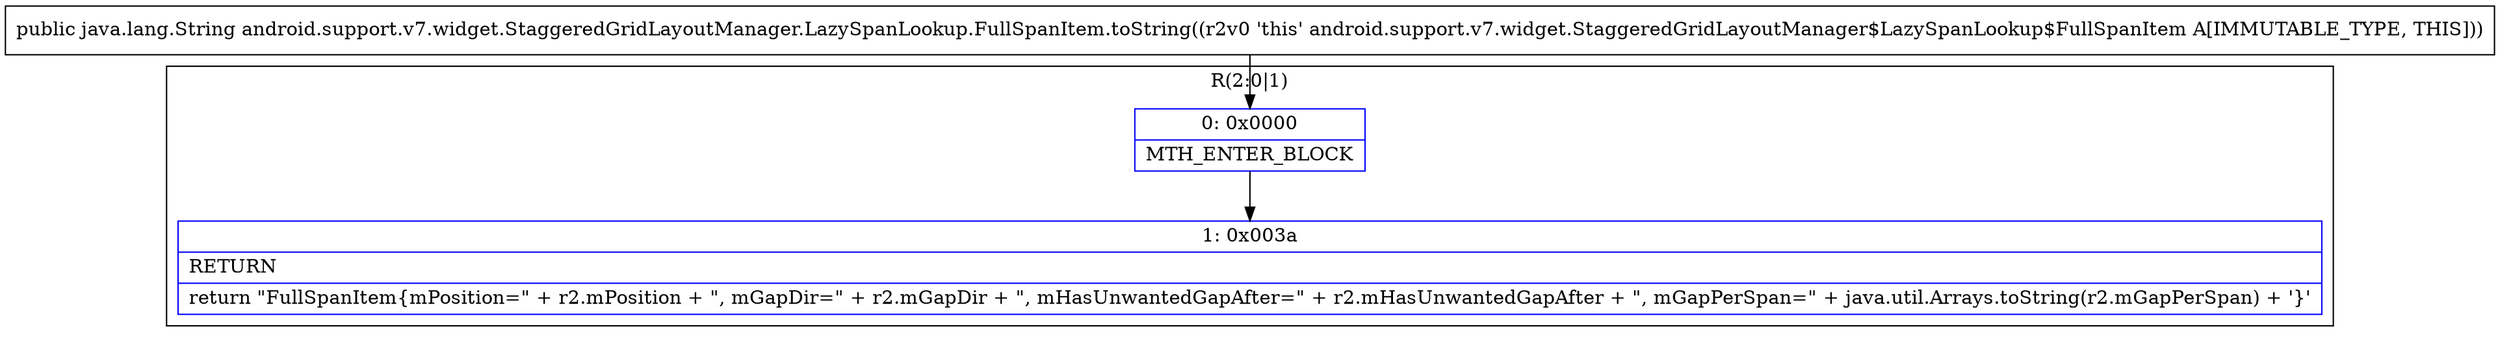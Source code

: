 digraph "CFG forandroid.support.v7.widget.StaggeredGridLayoutManager.LazySpanLookup.FullSpanItem.toString()Ljava\/lang\/String;" {
subgraph cluster_Region_1776407532 {
label = "R(2:0|1)";
node [shape=record,color=blue];
Node_0 [shape=record,label="{0\:\ 0x0000|MTH_ENTER_BLOCK\l}"];
Node_1 [shape=record,label="{1\:\ 0x003a|RETURN\l|return \"FullSpanItem\{mPosition=\" + r2.mPosition + \", mGapDir=\" + r2.mGapDir + \", mHasUnwantedGapAfter=\" + r2.mHasUnwantedGapAfter + \", mGapPerSpan=\" + java.util.Arrays.toString(r2.mGapPerSpan) + '\}'\l}"];
}
MethodNode[shape=record,label="{public java.lang.String android.support.v7.widget.StaggeredGridLayoutManager.LazySpanLookup.FullSpanItem.toString((r2v0 'this' android.support.v7.widget.StaggeredGridLayoutManager$LazySpanLookup$FullSpanItem A[IMMUTABLE_TYPE, THIS])) }"];
MethodNode -> Node_0;
Node_0 -> Node_1;
}

